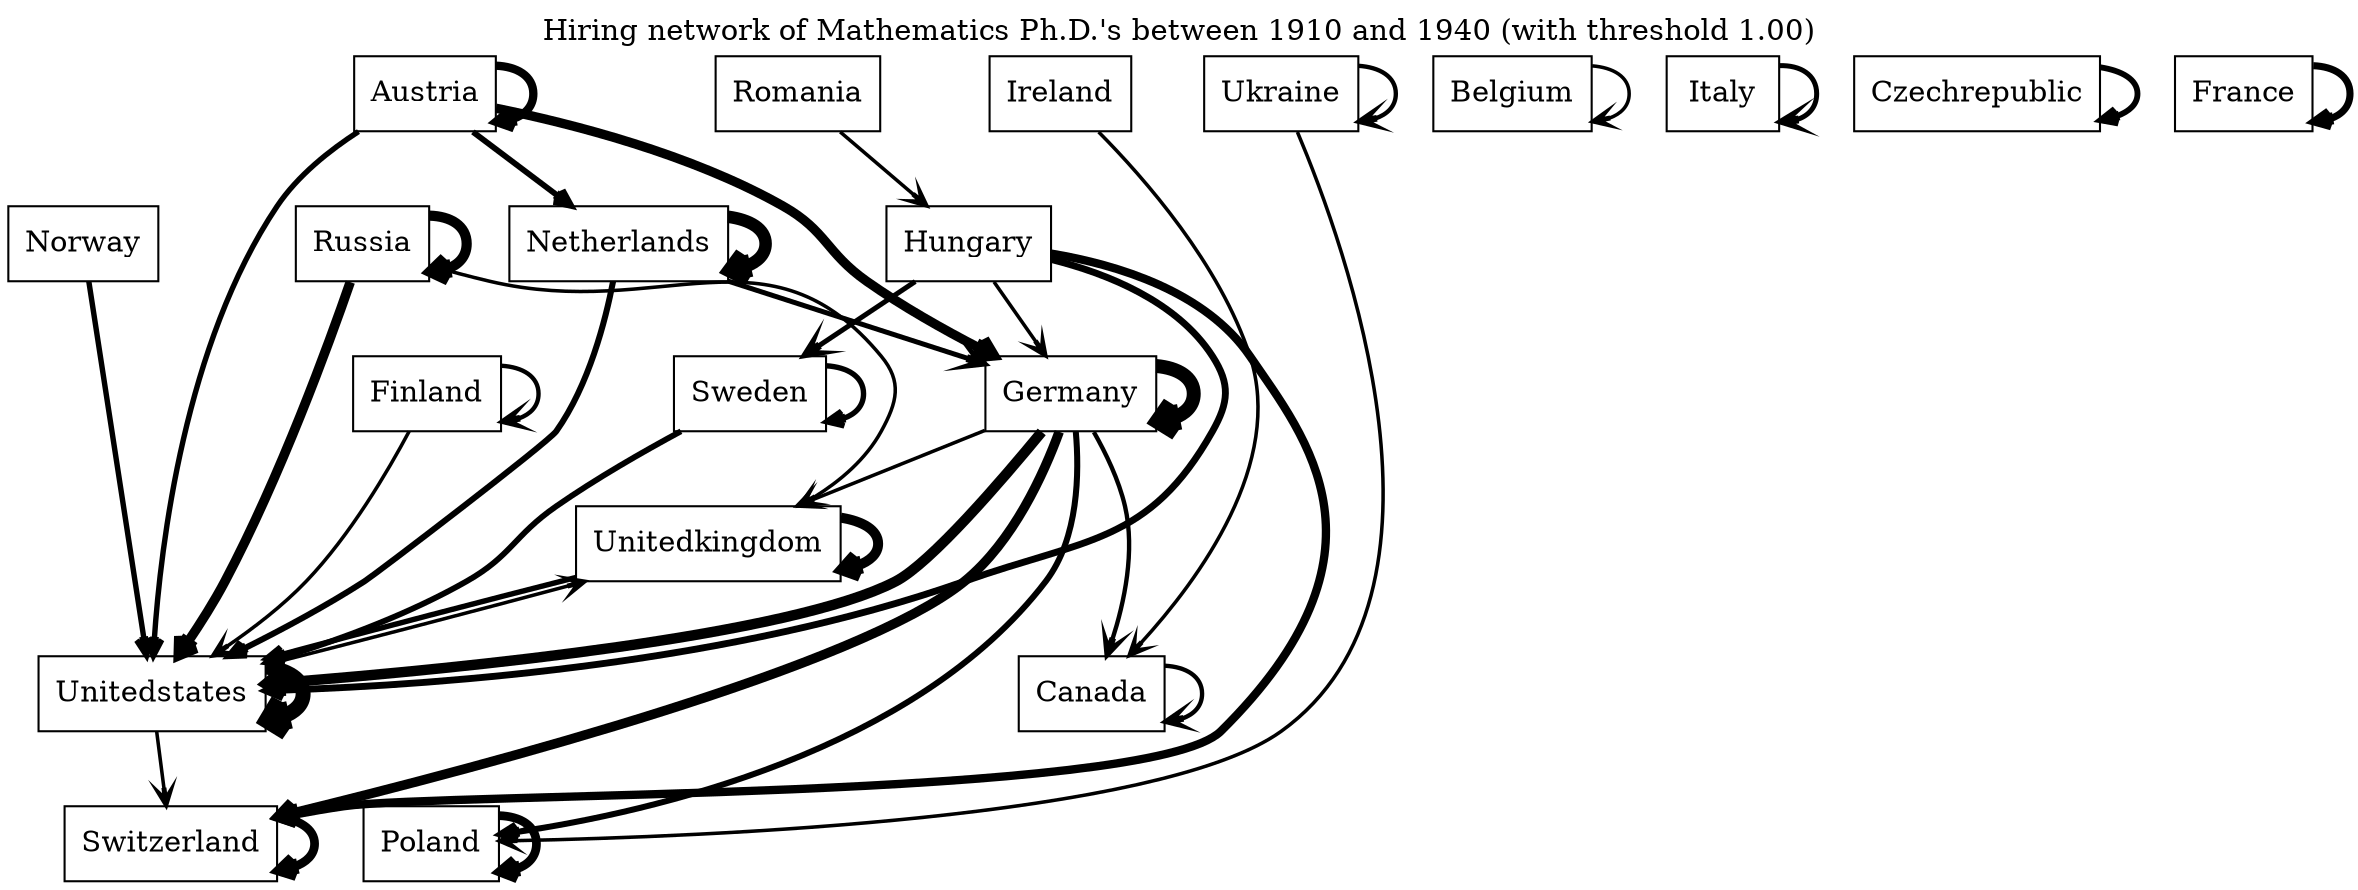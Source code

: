 digraph transition {
 node[shape="rectangle"];
 edge[arrowhead="vee", arrowsize=0.8, weight=0.1]; 
 labelloc="t"; 
 label="Hiring network of Mathematics Ph.D.'s between 1910 and 1940 (with threshold 1.00)"; 
  "Ireland" -> "Canada" [penwidth = 1.7];
  "Russia" -> "Unitedkingdom" [penwidth = 1.7];
  "Finland" -> "Unitedstates" [penwidth = 1.7];
  "Hungary" -> "Germany" [penwidth = 1.7];
  "Belgium" -> "Belgium" [penwidth = 1.7];
  "Unitedstates" -> "Switzerland" [penwidth = 1.7];
  "Ukraine" -> "Poland" [penwidth = 1.7];
  "Romania" -> "Hungary" [penwidth = 1.7];
  "Unitedstates" -> "Unitedkingdom" [penwidth = 1.7];
  "Germany" -> "Unitedkingdom" [penwidth = 1.7];
  "Germany" -> "Canada" [penwidth = 2.1];
  "Finland" -> "Finland" [penwidth = 2.1];
  "Canada" -> "Canada" [penwidth = 2.1];
  "Ukraine" -> "Ukraine" [penwidth = 2.1];
  "Hungary" -> "Sweden" [penwidth = 2.4];
  "Netherlands" -> "Germany" [penwidth = 2.4];
  "Italy" -> "Italy" [penwidth = 2.4];
  "Austria" -> "Unitedstates" [penwidth = 2.6];
  "Norway" -> "Unitedstates" [penwidth = 2.6];
  "Sweden" -> "Sweden" [penwidth = 2.6];
  "Unitedkingdom" -> "Unitedstates" [penwidth = 2.6];
  "Sweden" -> "Unitedstates" [penwidth = 2.8];
  "Austria" -> "Netherlands" [penwidth = 2.8];
  "Czechrepublic" -> "Czechrepublic" [penwidth = 2.8];
  "Germany" -> "Poland" [penwidth = 2.9];
  "Netherlands" -> "Unitedstates" [penwidth = 2.9];
  "Hungary" -> "Unitedstates" [penwidth = 3.3];
  "France" -> "France" [penwidth = 3.4];
  "Austria" -> "Austria" [penwidth = 4.0];
  "Hungary" -> "Switzerland" [penwidth = 4.0];
  "Switzerland" -> "Switzerland" [penwidth = 4.2];
  "Poland" -> "Poland" [penwidth = 4.2];
  "Austria" -> "Germany" [penwidth = 4.5];
  "Russia" -> "Unitedstates" [penwidth = 4.6];
  "Germany" -> "Switzerland" [penwidth = 4.6];
  "Unitedkingdom" -> "Unitedkingdom" [penwidth = 4.8];
  "Russia" -> "Russia" [penwidth = 4.9];
  "Germany" -> "Unitedstates" [penwidth = 5.0];
  "Netherlands" -> "Netherlands" [penwidth = 6.0];
  "Germany" -> "Germany" [penwidth = 6.7];
  "Unitedstates" -> "Unitedstates" [penwidth = 7.2];
}
